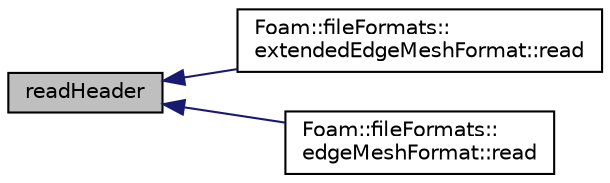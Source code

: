 digraph "readHeader"
{
  bgcolor="transparent";
  edge [fontname="Helvetica",fontsize="10",labelfontname="Helvetica",labelfontsize="10"];
  node [fontname="Helvetica",fontsize="10",shape=record];
  rankdir="LR";
  Node1 [label="readHeader",height=0.2,width=0.4,color="black", fillcolor="grey75", style="filled", fontcolor="black"];
  Node1 -> Node2 [dir="back",color="midnightblue",fontsize="10",style="solid",fontname="Helvetica"];
  Node2 [label="Foam::fileFormats::\lextendedEdgeMeshFormat::read",height=0.2,width=0.4,color="black",URL="$a00695.html#a464ebd67acbdff0014d4dae69e3ec4be",tooltip="Read from file. "];
  Node1 -> Node3 [dir="back",color="midnightblue",fontsize="10",style="solid",fontname="Helvetica"];
  Node3 [label="Foam::fileFormats::\ledgeMeshFormat::read",height=0.2,width=0.4,color="black",URL="$a00612.html#a464ebd67acbdff0014d4dae69e3ec4be",tooltip="Read from file. "];
}

